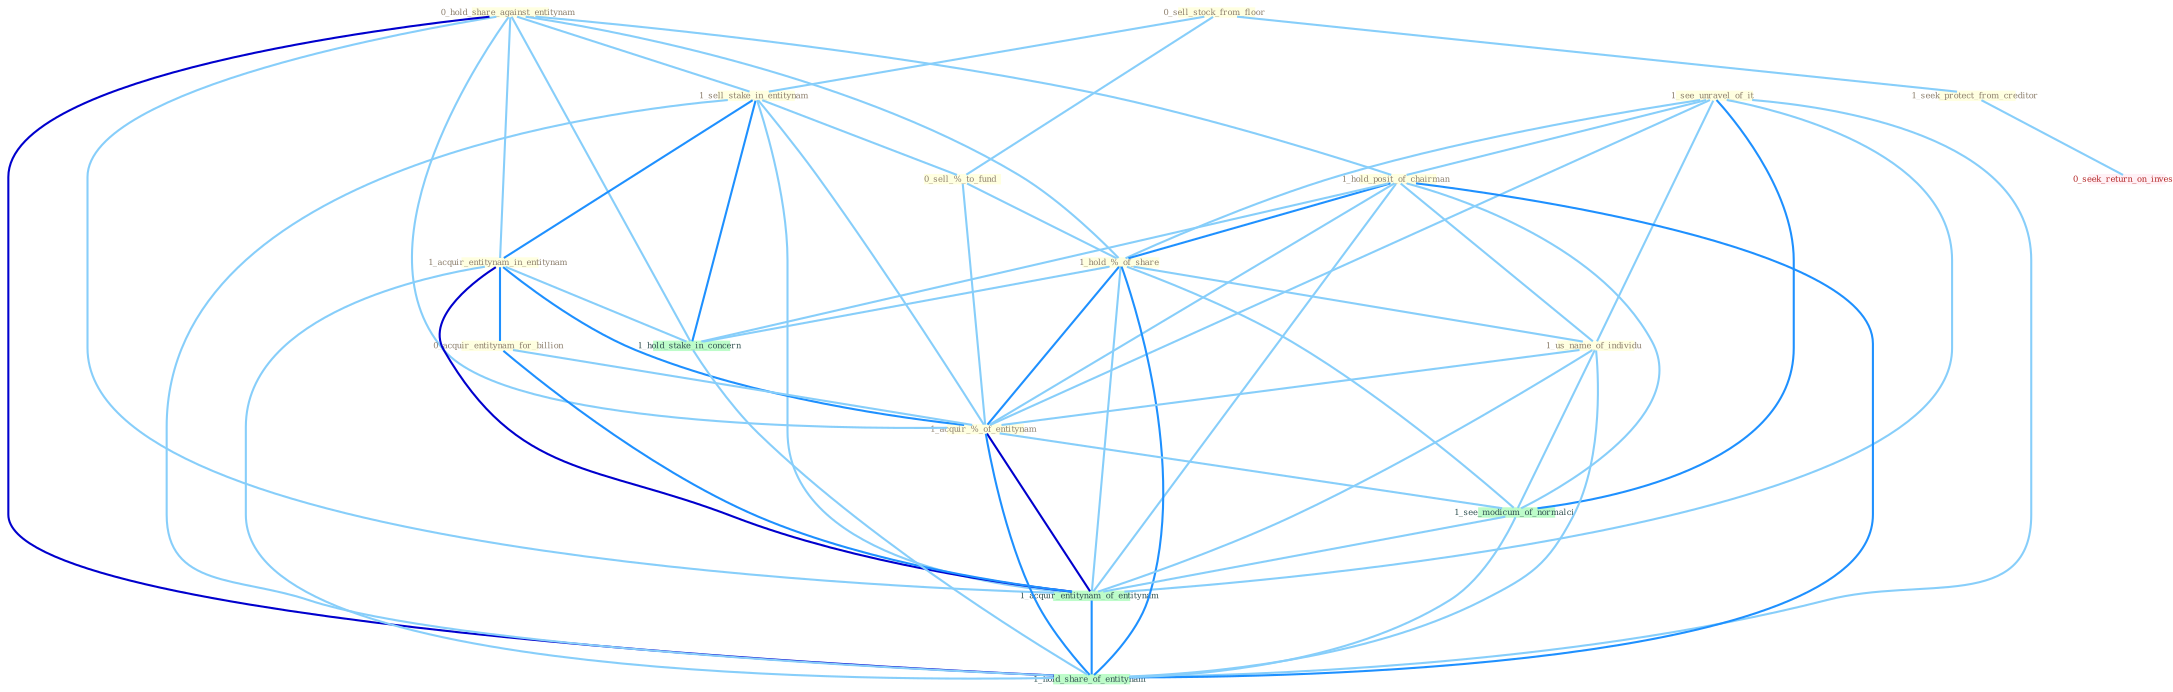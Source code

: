 Graph G{ 
    node
    [shape=polygon,style=filled,width=.5,height=.06,color="#BDFCC9",fixedsize=true,fontsize=4,
    fontcolor="#2f4f4f"];
    {node
    [color="#ffffe0", fontcolor="#8b7d6b"] "0_hold_share_against_entitynam " "0_sell_stock_from_floor " "1_sell_stake_in_entitynam " "1_acquir_entitynam_in_entitynam " "1_see_unravel_of_it " "0_acquir_entitynam_for_billion " "0_sell_%_to_fund " "1_hold_posit_of_chairman " "1_seek_protect_from_creditor " "1_hold_%_of_share " "1_us_name_of_individu " "1_acquir_%_of_entitynam "}
{node [color="#fff0f5", fontcolor="#b22222"] "0_seek_return_on_invest "}
edge [color="#B0E2FF"];

	"0_hold_share_against_entitynam " -- "1_sell_stake_in_entitynam " [w="1", color="#87cefa" ];
	"0_hold_share_against_entitynam " -- "1_acquir_entitynam_in_entitynam " [w="1", color="#87cefa" ];
	"0_hold_share_against_entitynam " -- "1_hold_posit_of_chairman " [w="1", color="#87cefa" ];
	"0_hold_share_against_entitynam " -- "1_hold_%_of_share " [w="1", color="#87cefa" ];
	"0_hold_share_against_entitynam " -- "1_acquir_%_of_entitynam " [w="1", color="#87cefa" ];
	"0_hold_share_against_entitynam " -- "1_hold_stake_in_concern " [w="1", color="#87cefa" ];
	"0_hold_share_against_entitynam " -- "1_acquir_entitynam_of_entitynam " [w="1", color="#87cefa" ];
	"0_hold_share_against_entitynam " -- "1_hold_share_of_entitynam " [w="3", color="#0000cd" , len=0.6];
	"0_sell_stock_from_floor " -- "1_sell_stake_in_entitynam " [w="1", color="#87cefa" ];
	"0_sell_stock_from_floor " -- "0_sell_%_to_fund " [w="1", color="#87cefa" ];
	"0_sell_stock_from_floor " -- "1_seek_protect_from_creditor " [w="1", color="#87cefa" ];
	"1_sell_stake_in_entitynam " -- "1_acquir_entitynam_in_entitynam " [w="2", color="#1e90ff" , len=0.8];
	"1_sell_stake_in_entitynam " -- "0_sell_%_to_fund " [w="1", color="#87cefa" ];
	"1_sell_stake_in_entitynam " -- "1_acquir_%_of_entitynam " [w="1", color="#87cefa" ];
	"1_sell_stake_in_entitynam " -- "1_hold_stake_in_concern " [w="2", color="#1e90ff" , len=0.8];
	"1_sell_stake_in_entitynam " -- "1_acquir_entitynam_of_entitynam " [w="1", color="#87cefa" ];
	"1_sell_stake_in_entitynam " -- "1_hold_share_of_entitynam " [w="1", color="#87cefa" ];
	"1_acquir_entitynam_in_entitynam " -- "0_acquir_entitynam_for_billion " [w="2", color="#1e90ff" , len=0.8];
	"1_acquir_entitynam_in_entitynam " -- "1_acquir_%_of_entitynam " [w="2", color="#1e90ff" , len=0.8];
	"1_acquir_entitynam_in_entitynam " -- "1_hold_stake_in_concern " [w="1", color="#87cefa" ];
	"1_acquir_entitynam_in_entitynam " -- "1_acquir_entitynam_of_entitynam " [w="3", color="#0000cd" , len=0.6];
	"1_acquir_entitynam_in_entitynam " -- "1_hold_share_of_entitynam " [w="1", color="#87cefa" ];
	"1_see_unravel_of_it " -- "1_hold_posit_of_chairman " [w="1", color="#87cefa" ];
	"1_see_unravel_of_it " -- "1_hold_%_of_share " [w="1", color="#87cefa" ];
	"1_see_unravel_of_it " -- "1_us_name_of_individu " [w="1", color="#87cefa" ];
	"1_see_unravel_of_it " -- "1_acquir_%_of_entitynam " [w="1", color="#87cefa" ];
	"1_see_unravel_of_it " -- "1_see_modicum_of_normalci " [w="2", color="#1e90ff" , len=0.8];
	"1_see_unravel_of_it " -- "1_acquir_entitynam_of_entitynam " [w="1", color="#87cefa" ];
	"1_see_unravel_of_it " -- "1_hold_share_of_entitynam " [w="1", color="#87cefa" ];
	"0_acquir_entitynam_for_billion " -- "1_acquir_%_of_entitynam " [w="1", color="#87cefa" ];
	"0_acquir_entitynam_for_billion " -- "1_acquir_entitynam_of_entitynam " [w="2", color="#1e90ff" , len=0.8];
	"0_sell_%_to_fund " -- "1_hold_%_of_share " [w="1", color="#87cefa" ];
	"0_sell_%_to_fund " -- "1_acquir_%_of_entitynam " [w="1", color="#87cefa" ];
	"1_hold_posit_of_chairman " -- "1_hold_%_of_share " [w="2", color="#1e90ff" , len=0.8];
	"1_hold_posit_of_chairman " -- "1_us_name_of_individu " [w="1", color="#87cefa" ];
	"1_hold_posit_of_chairman " -- "1_acquir_%_of_entitynam " [w="1", color="#87cefa" ];
	"1_hold_posit_of_chairman " -- "1_hold_stake_in_concern " [w="1", color="#87cefa" ];
	"1_hold_posit_of_chairman " -- "1_see_modicum_of_normalci " [w="1", color="#87cefa" ];
	"1_hold_posit_of_chairman " -- "1_acquir_entitynam_of_entitynam " [w="1", color="#87cefa" ];
	"1_hold_posit_of_chairman " -- "1_hold_share_of_entitynam " [w="2", color="#1e90ff" , len=0.8];
	"1_seek_protect_from_creditor " -- "0_seek_return_on_invest " [w="1", color="#87cefa" ];
	"1_hold_%_of_share " -- "1_us_name_of_individu " [w="1", color="#87cefa" ];
	"1_hold_%_of_share " -- "1_acquir_%_of_entitynam " [w="2", color="#1e90ff" , len=0.8];
	"1_hold_%_of_share " -- "1_hold_stake_in_concern " [w="1", color="#87cefa" ];
	"1_hold_%_of_share " -- "1_see_modicum_of_normalci " [w="1", color="#87cefa" ];
	"1_hold_%_of_share " -- "1_acquir_entitynam_of_entitynam " [w="1", color="#87cefa" ];
	"1_hold_%_of_share " -- "1_hold_share_of_entitynam " [w="2", color="#1e90ff" , len=0.8];
	"1_us_name_of_individu " -- "1_acquir_%_of_entitynam " [w="1", color="#87cefa" ];
	"1_us_name_of_individu " -- "1_see_modicum_of_normalci " [w="1", color="#87cefa" ];
	"1_us_name_of_individu " -- "1_acquir_entitynam_of_entitynam " [w="1", color="#87cefa" ];
	"1_us_name_of_individu " -- "1_hold_share_of_entitynam " [w="1", color="#87cefa" ];
	"1_acquir_%_of_entitynam " -- "1_see_modicum_of_normalci " [w="1", color="#87cefa" ];
	"1_acquir_%_of_entitynam " -- "1_acquir_entitynam_of_entitynam " [w="3", color="#0000cd" , len=0.6];
	"1_acquir_%_of_entitynam " -- "1_hold_share_of_entitynam " [w="2", color="#1e90ff" , len=0.8];
	"1_hold_stake_in_concern " -- "1_hold_share_of_entitynam " [w="1", color="#87cefa" ];
	"1_see_modicum_of_normalci " -- "1_acquir_entitynam_of_entitynam " [w="1", color="#87cefa" ];
	"1_see_modicum_of_normalci " -- "1_hold_share_of_entitynam " [w="1", color="#87cefa" ];
	"1_acquir_entitynam_of_entitynam " -- "1_hold_share_of_entitynam " [w="2", color="#1e90ff" , len=0.8];
}